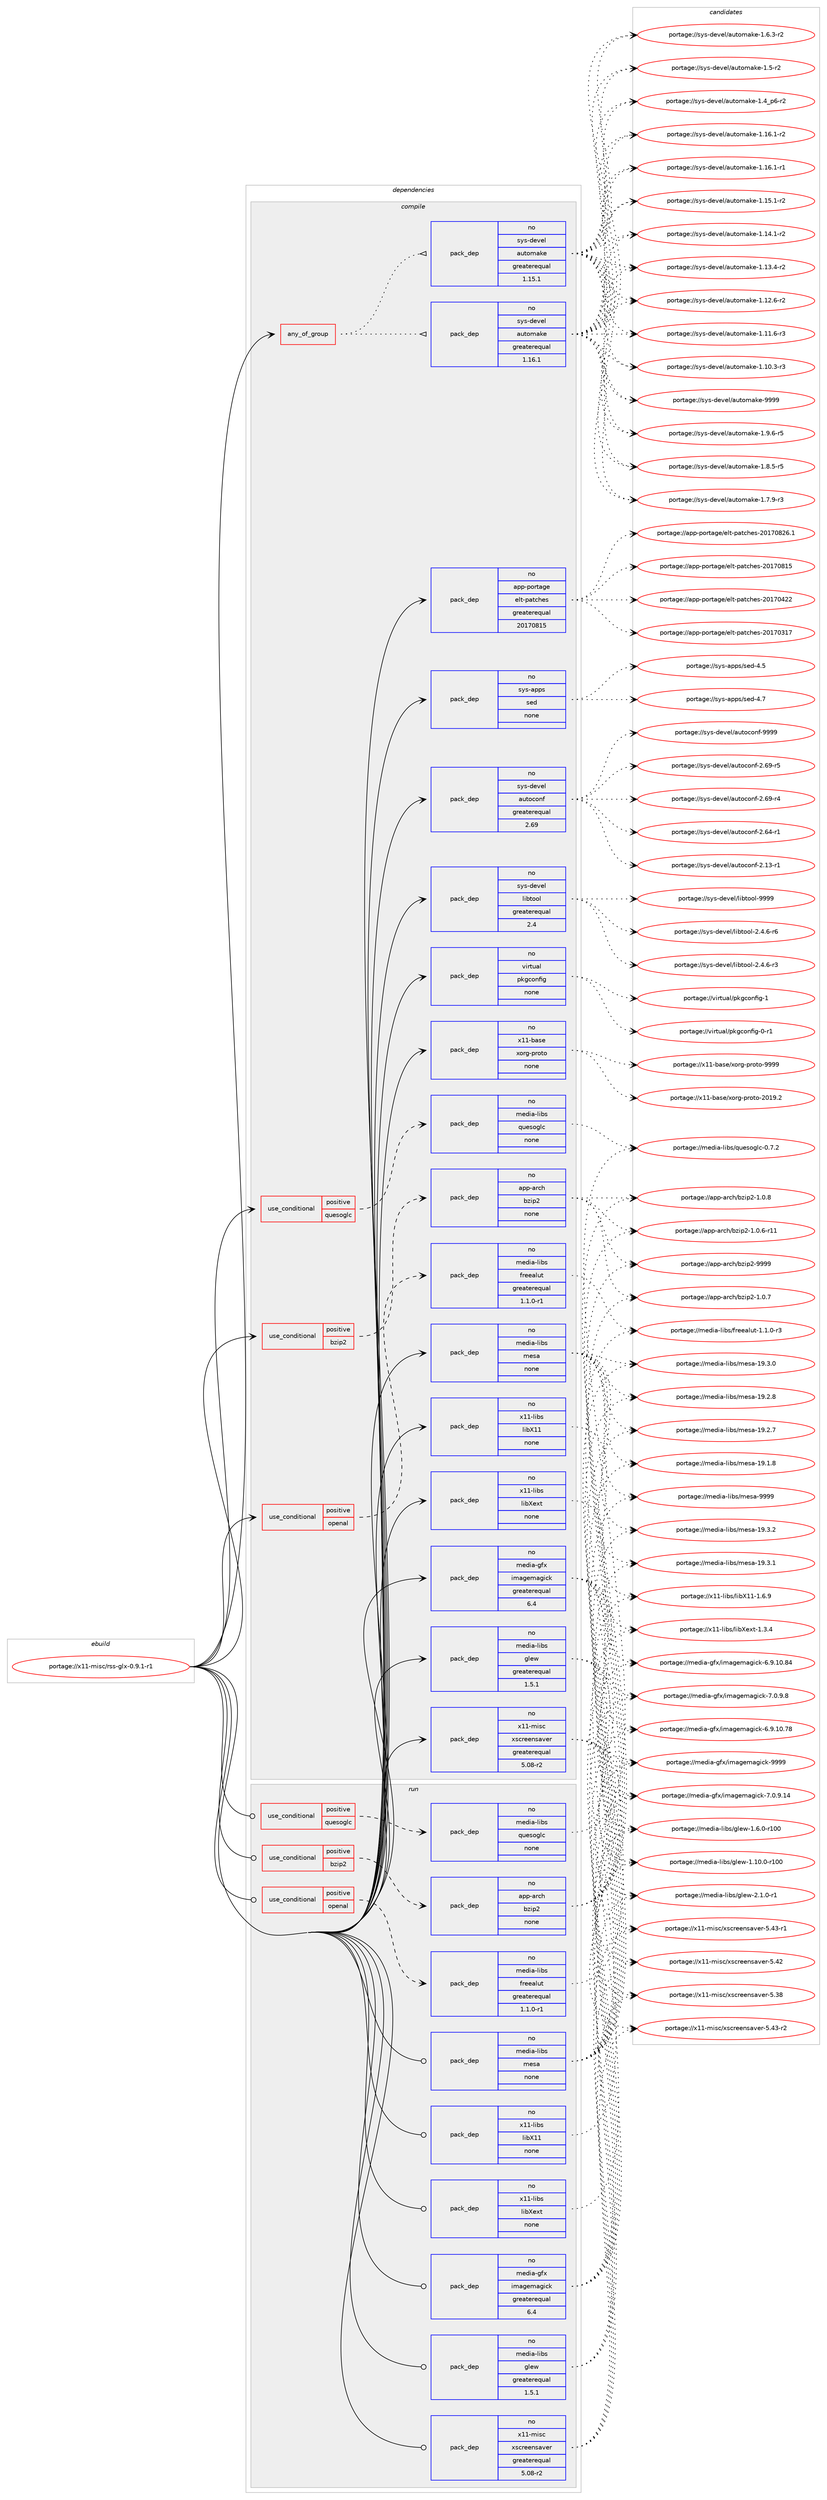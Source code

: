 digraph prolog {

# *************
# Graph options
# *************

newrank=true;
concentrate=true;
compound=true;
graph [rankdir=LR,fontname=Helvetica,fontsize=10,ranksep=1.5];#, ranksep=2.5, nodesep=0.2];
edge  [arrowhead=vee];
node  [fontname=Helvetica,fontsize=10];

# **********
# The ebuild
# **********

subgraph cluster_leftcol {
color=gray;
rank=same;
label=<<i>ebuild</i>>;
id [label="portage://x11-misc/rss-glx-0.9.1-r1", color=red, width=4, href="../x11-misc/rss-glx-0.9.1-r1.svg"];
}

# ****************
# The dependencies
# ****************

subgraph cluster_midcol {
color=gray;
label=<<i>dependencies</i>>;
subgraph cluster_compile {
fillcolor="#eeeeee";
style=filled;
label=<<i>compile</i>>;
subgraph any214 {
dependency13390 [label=<<TABLE BORDER="0" CELLBORDER="1" CELLSPACING="0" CELLPADDING="4"><TR><TD CELLPADDING="10">any_of_group</TD></TR></TABLE>>, shape=none, color=red];subgraph pack11210 {
dependency13391 [label=<<TABLE BORDER="0" CELLBORDER="1" CELLSPACING="0" CELLPADDING="4" WIDTH="220"><TR><TD ROWSPAN="6" CELLPADDING="30">pack_dep</TD></TR><TR><TD WIDTH="110">no</TD></TR><TR><TD>sys-devel</TD></TR><TR><TD>automake</TD></TR><TR><TD>greaterequal</TD></TR><TR><TD>1.16.1</TD></TR></TABLE>>, shape=none, color=blue];
}
dependency13390:e -> dependency13391:w [weight=20,style="dotted",arrowhead="oinv"];
subgraph pack11211 {
dependency13392 [label=<<TABLE BORDER="0" CELLBORDER="1" CELLSPACING="0" CELLPADDING="4" WIDTH="220"><TR><TD ROWSPAN="6" CELLPADDING="30">pack_dep</TD></TR><TR><TD WIDTH="110">no</TD></TR><TR><TD>sys-devel</TD></TR><TR><TD>automake</TD></TR><TR><TD>greaterequal</TD></TR><TR><TD>1.15.1</TD></TR></TABLE>>, shape=none, color=blue];
}
dependency13390:e -> dependency13392:w [weight=20,style="dotted",arrowhead="oinv"];
}
id:e -> dependency13390:w [weight=20,style="solid",arrowhead="vee"];
subgraph cond1956 {
dependency13393 [label=<<TABLE BORDER="0" CELLBORDER="1" CELLSPACING="0" CELLPADDING="4"><TR><TD ROWSPAN="3" CELLPADDING="10">use_conditional</TD></TR><TR><TD>positive</TD></TR><TR><TD>bzip2</TD></TR></TABLE>>, shape=none, color=red];
subgraph pack11212 {
dependency13394 [label=<<TABLE BORDER="0" CELLBORDER="1" CELLSPACING="0" CELLPADDING="4" WIDTH="220"><TR><TD ROWSPAN="6" CELLPADDING="30">pack_dep</TD></TR><TR><TD WIDTH="110">no</TD></TR><TR><TD>app-arch</TD></TR><TR><TD>bzip2</TD></TR><TR><TD>none</TD></TR><TR><TD></TD></TR></TABLE>>, shape=none, color=blue];
}
dependency13393:e -> dependency13394:w [weight=20,style="dashed",arrowhead="vee"];
}
id:e -> dependency13393:w [weight=20,style="solid",arrowhead="vee"];
subgraph cond1957 {
dependency13395 [label=<<TABLE BORDER="0" CELLBORDER="1" CELLSPACING="0" CELLPADDING="4"><TR><TD ROWSPAN="3" CELLPADDING="10">use_conditional</TD></TR><TR><TD>positive</TD></TR><TR><TD>openal</TD></TR></TABLE>>, shape=none, color=red];
subgraph pack11213 {
dependency13396 [label=<<TABLE BORDER="0" CELLBORDER="1" CELLSPACING="0" CELLPADDING="4" WIDTH="220"><TR><TD ROWSPAN="6" CELLPADDING="30">pack_dep</TD></TR><TR><TD WIDTH="110">no</TD></TR><TR><TD>media-libs</TD></TR><TR><TD>freealut</TD></TR><TR><TD>greaterequal</TD></TR><TR><TD>1.1.0-r1</TD></TR></TABLE>>, shape=none, color=blue];
}
dependency13395:e -> dependency13396:w [weight=20,style="dashed",arrowhead="vee"];
}
id:e -> dependency13395:w [weight=20,style="solid",arrowhead="vee"];
subgraph cond1958 {
dependency13397 [label=<<TABLE BORDER="0" CELLBORDER="1" CELLSPACING="0" CELLPADDING="4"><TR><TD ROWSPAN="3" CELLPADDING="10">use_conditional</TD></TR><TR><TD>positive</TD></TR><TR><TD>quesoglc</TD></TR></TABLE>>, shape=none, color=red];
subgraph pack11214 {
dependency13398 [label=<<TABLE BORDER="0" CELLBORDER="1" CELLSPACING="0" CELLPADDING="4" WIDTH="220"><TR><TD ROWSPAN="6" CELLPADDING="30">pack_dep</TD></TR><TR><TD WIDTH="110">no</TD></TR><TR><TD>media-libs</TD></TR><TR><TD>quesoglc</TD></TR><TR><TD>none</TD></TR><TR><TD></TD></TR></TABLE>>, shape=none, color=blue];
}
dependency13397:e -> dependency13398:w [weight=20,style="dashed",arrowhead="vee"];
}
id:e -> dependency13397:w [weight=20,style="solid",arrowhead="vee"];
subgraph pack11215 {
dependency13399 [label=<<TABLE BORDER="0" CELLBORDER="1" CELLSPACING="0" CELLPADDING="4" WIDTH="220"><TR><TD ROWSPAN="6" CELLPADDING="30">pack_dep</TD></TR><TR><TD WIDTH="110">no</TD></TR><TR><TD>app-portage</TD></TR><TR><TD>elt-patches</TD></TR><TR><TD>greaterequal</TD></TR><TR><TD>20170815</TD></TR></TABLE>>, shape=none, color=blue];
}
id:e -> dependency13399:w [weight=20,style="solid",arrowhead="vee"];
subgraph pack11216 {
dependency13400 [label=<<TABLE BORDER="0" CELLBORDER="1" CELLSPACING="0" CELLPADDING="4" WIDTH="220"><TR><TD ROWSPAN="6" CELLPADDING="30">pack_dep</TD></TR><TR><TD WIDTH="110">no</TD></TR><TR><TD>media-gfx</TD></TR><TR><TD>imagemagick</TD></TR><TR><TD>greaterequal</TD></TR><TR><TD>6.4</TD></TR></TABLE>>, shape=none, color=blue];
}
id:e -> dependency13400:w [weight=20,style="solid",arrowhead="vee"];
subgraph pack11217 {
dependency13401 [label=<<TABLE BORDER="0" CELLBORDER="1" CELLSPACING="0" CELLPADDING="4" WIDTH="220"><TR><TD ROWSPAN="6" CELLPADDING="30">pack_dep</TD></TR><TR><TD WIDTH="110">no</TD></TR><TR><TD>media-libs</TD></TR><TR><TD>glew</TD></TR><TR><TD>greaterequal</TD></TR><TR><TD>1.5.1</TD></TR></TABLE>>, shape=none, color=blue];
}
id:e -> dependency13401:w [weight=20,style="solid",arrowhead="vee"];
subgraph pack11218 {
dependency13402 [label=<<TABLE BORDER="0" CELLBORDER="1" CELLSPACING="0" CELLPADDING="4" WIDTH="220"><TR><TD ROWSPAN="6" CELLPADDING="30">pack_dep</TD></TR><TR><TD WIDTH="110">no</TD></TR><TR><TD>media-libs</TD></TR><TR><TD>mesa</TD></TR><TR><TD>none</TD></TR><TR><TD></TD></TR></TABLE>>, shape=none, color=blue];
}
id:e -> dependency13402:w [weight=20,style="solid",arrowhead="vee"];
subgraph pack11219 {
dependency13403 [label=<<TABLE BORDER="0" CELLBORDER="1" CELLSPACING="0" CELLPADDING="4" WIDTH="220"><TR><TD ROWSPAN="6" CELLPADDING="30">pack_dep</TD></TR><TR><TD WIDTH="110">no</TD></TR><TR><TD>sys-apps</TD></TR><TR><TD>sed</TD></TR><TR><TD>none</TD></TR><TR><TD></TD></TR></TABLE>>, shape=none, color=blue];
}
id:e -> dependency13403:w [weight=20,style="solid",arrowhead="vee"];
subgraph pack11220 {
dependency13404 [label=<<TABLE BORDER="0" CELLBORDER="1" CELLSPACING="0" CELLPADDING="4" WIDTH="220"><TR><TD ROWSPAN="6" CELLPADDING="30">pack_dep</TD></TR><TR><TD WIDTH="110">no</TD></TR><TR><TD>sys-devel</TD></TR><TR><TD>autoconf</TD></TR><TR><TD>greaterequal</TD></TR><TR><TD>2.69</TD></TR></TABLE>>, shape=none, color=blue];
}
id:e -> dependency13404:w [weight=20,style="solid",arrowhead="vee"];
subgraph pack11221 {
dependency13405 [label=<<TABLE BORDER="0" CELLBORDER="1" CELLSPACING="0" CELLPADDING="4" WIDTH="220"><TR><TD ROWSPAN="6" CELLPADDING="30">pack_dep</TD></TR><TR><TD WIDTH="110">no</TD></TR><TR><TD>sys-devel</TD></TR><TR><TD>libtool</TD></TR><TR><TD>greaterequal</TD></TR><TR><TD>2.4</TD></TR></TABLE>>, shape=none, color=blue];
}
id:e -> dependency13405:w [weight=20,style="solid",arrowhead="vee"];
subgraph pack11222 {
dependency13406 [label=<<TABLE BORDER="0" CELLBORDER="1" CELLSPACING="0" CELLPADDING="4" WIDTH="220"><TR><TD ROWSPAN="6" CELLPADDING="30">pack_dep</TD></TR><TR><TD WIDTH="110">no</TD></TR><TR><TD>virtual</TD></TR><TR><TD>pkgconfig</TD></TR><TR><TD>none</TD></TR><TR><TD></TD></TR></TABLE>>, shape=none, color=blue];
}
id:e -> dependency13406:w [weight=20,style="solid",arrowhead="vee"];
subgraph pack11223 {
dependency13407 [label=<<TABLE BORDER="0" CELLBORDER="1" CELLSPACING="0" CELLPADDING="4" WIDTH="220"><TR><TD ROWSPAN="6" CELLPADDING="30">pack_dep</TD></TR><TR><TD WIDTH="110">no</TD></TR><TR><TD>x11-base</TD></TR><TR><TD>xorg-proto</TD></TR><TR><TD>none</TD></TR><TR><TD></TD></TR></TABLE>>, shape=none, color=blue];
}
id:e -> dependency13407:w [weight=20,style="solid",arrowhead="vee"];
subgraph pack11224 {
dependency13408 [label=<<TABLE BORDER="0" CELLBORDER="1" CELLSPACING="0" CELLPADDING="4" WIDTH="220"><TR><TD ROWSPAN="6" CELLPADDING="30">pack_dep</TD></TR><TR><TD WIDTH="110">no</TD></TR><TR><TD>x11-libs</TD></TR><TR><TD>libX11</TD></TR><TR><TD>none</TD></TR><TR><TD></TD></TR></TABLE>>, shape=none, color=blue];
}
id:e -> dependency13408:w [weight=20,style="solid",arrowhead="vee"];
subgraph pack11225 {
dependency13409 [label=<<TABLE BORDER="0" CELLBORDER="1" CELLSPACING="0" CELLPADDING="4" WIDTH="220"><TR><TD ROWSPAN="6" CELLPADDING="30">pack_dep</TD></TR><TR><TD WIDTH="110">no</TD></TR><TR><TD>x11-libs</TD></TR><TR><TD>libXext</TD></TR><TR><TD>none</TD></TR><TR><TD></TD></TR></TABLE>>, shape=none, color=blue];
}
id:e -> dependency13409:w [weight=20,style="solid",arrowhead="vee"];
subgraph pack11226 {
dependency13410 [label=<<TABLE BORDER="0" CELLBORDER="1" CELLSPACING="0" CELLPADDING="4" WIDTH="220"><TR><TD ROWSPAN="6" CELLPADDING="30">pack_dep</TD></TR><TR><TD WIDTH="110">no</TD></TR><TR><TD>x11-misc</TD></TR><TR><TD>xscreensaver</TD></TR><TR><TD>greaterequal</TD></TR><TR><TD>5.08-r2</TD></TR></TABLE>>, shape=none, color=blue];
}
id:e -> dependency13410:w [weight=20,style="solid",arrowhead="vee"];
}
subgraph cluster_compileandrun {
fillcolor="#eeeeee";
style=filled;
label=<<i>compile and run</i>>;
}
subgraph cluster_run {
fillcolor="#eeeeee";
style=filled;
label=<<i>run</i>>;
subgraph cond1959 {
dependency13411 [label=<<TABLE BORDER="0" CELLBORDER="1" CELLSPACING="0" CELLPADDING="4"><TR><TD ROWSPAN="3" CELLPADDING="10">use_conditional</TD></TR><TR><TD>positive</TD></TR><TR><TD>bzip2</TD></TR></TABLE>>, shape=none, color=red];
subgraph pack11227 {
dependency13412 [label=<<TABLE BORDER="0" CELLBORDER="1" CELLSPACING="0" CELLPADDING="4" WIDTH="220"><TR><TD ROWSPAN="6" CELLPADDING="30">pack_dep</TD></TR><TR><TD WIDTH="110">no</TD></TR><TR><TD>app-arch</TD></TR><TR><TD>bzip2</TD></TR><TR><TD>none</TD></TR><TR><TD></TD></TR></TABLE>>, shape=none, color=blue];
}
dependency13411:e -> dependency13412:w [weight=20,style="dashed",arrowhead="vee"];
}
id:e -> dependency13411:w [weight=20,style="solid",arrowhead="odot"];
subgraph cond1960 {
dependency13413 [label=<<TABLE BORDER="0" CELLBORDER="1" CELLSPACING="0" CELLPADDING="4"><TR><TD ROWSPAN="3" CELLPADDING="10">use_conditional</TD></TR><TR><TD>positive</TD></TR><TR><TD>openal</TD></TR></TABLE>>, shape=none, color=red];
subgraph pack11228 {
dependency13414 [label=<<TABLE BORDER="0" CELLBORDER="1" CELLSPACING="0" CELLPADDING="4" WIDTH="220"><TR><TD ROWSPAN="6" CELLPADDING="30">pack_dep</TD></TR><TR><TD WIDTH="110">no</TD></TR><TR><TD>media-libs</TD></TR><TR><TD>freealut</TD></TR><TR><TD>greaterequal</TD></TR><TR><TD>1.1.0-r1</TD></TR></TABLE>>, shape=none, color=blue];
}
dependency13413:e -> dependency13414:w [weight=20,style="dashed",arrowhead="vee"];
}
id:e -> dependency13413:w [weight=20,style="solid",arrowhead="odot"];
subgraph cond1961 {
dependency13415 [label=<<TABLE BORDER="0" CELLBORDER="1" CELLSPACING="0" CELLPADDING="4"><TR><TD ROWSPAN="3" CELLPADDING="10">use_conditional</TD></TR><TR><TD>positive</TD></TR><TR><TD>quesoglc</TD></TR></TABLE>>, shape=none, color=red];
subgraph pack11229 {
dependency13416 [label=<<TABLE BORDER="0" CELLBORDER="1" CELLSPACING="0" CELLPADDING="4" WIDTH="220"><TR><TD ROWSPAN="6" CELLPADDING="30">pack_dep</TD></TR><TR><TD WIDTH="110">no</TD></TR><TR><TD>media-libs</TD></TR><TR><TD>quesoglc</TD></TR><TR><TD>none</TD></TR><TR><TD></TD></TR></TABLE>>, shape=none, color=blue];
}
dependency13415:e -> dependency13416:w [weight=20,style="dashed",arrowhead="vee"];
}
id:e -> dependency13415:w [weight=20,style="solid",arrowhead="odot"];
subgraph pack11230 {
dependency13417 [label=<<TABLE BORDER="0" CELLBORDER="1" CELLSPACING="0" CELLPADDING="4" WIDTH="220"><TR><TD ROWSPAN="6" CELLPADDING="30">pack_dep</TD></TR><TR><TD WIDTH="110">no</TD></TR><TR><TD>media-gfx</TD></TR><TR><TD>imagemagick</TD></TR><TR><TD>greaterequal</TD></TR><TR><TD>6.4</TD></TR></TABLE>>, shape=none, color=blue];
}
id:e -> dependency13417:w [weight=20,style="solid",arrowhead="odot"];
subgraph pack11231 {
dependency13418 [label=<<TABLE BORDER="0" CELLBORDER="1" CELLSPACING="0" CELLPADDING="4" WIDTH="220"><TR><TD ROWSPAN="6" CELLPADDING="30">pack_dep</TD></TR><TR><TD WIDTH="110">no</TD></TR><TR><TD>media-libs</TD></TR><TR><TD>glew</TD></TR><TR><TD>greaterequal</TD></TR><TR><TD>1.5.1</TD></TR></TABLE>>, shape=none, color=blue];
}
id:e -> dependency13418:w [weight=20,style="solid",arrowhead="odot"];
subgraph pack11232 {
dependency13419 [label=<<TABLE BORDER="0" CELLBORDER="1" CELLSPACING="0" CELLPADDING="4" WIDTH="220"><TR><TD ROWSPAN="6" CELLPADDING="30">pack_dep</TD></TR><TR><TD WIDTH="110">no</TD></TR><TR><TD>media-libs</TD></TR><TR><TD>mesa</TD></TR><TR><TD>none</TD></TR><TR><TD></TD></TR></TABLE>>, shape=none, color=blue];
}
id:e -> dependency13419:w [weight=20,style="solid",arrowhead="odot"];
subgraph pack11233 {
dependency13420 [label=<<TABLE BORDER="0" CELLBORDER="1" CELLSPACING="0" CELLPADDING="4" WIDTH="220"><TR><TD ROWSPAN="6" CELLPADDING="30">pack_dep</TD></TR><TR><TD WIDTH="110">no</TD></TR><TR><TD>x11-libs</TD></TR><TR><TD>libX11</TD></TR><TR><TD>none</TD></TR><TR><TD></TD></TR></TABLE>>, shape=none, color=blue];
}
id:e -> dependency13420:w [weight=20,style="solid",arrowhead="odot"];
subgraph pack11234 {
dependency13421 [label=<<TABLE BORDER="0" CELLBORDER="1" CELLSPACING="0" CELLPADDING="4" WIDTH="220"><TR><TD ROWSPAN="6" CELLPADDING="30">pack_dep</TD></TR><TR><TD WIDTH="110">no</TD></TR><TR><TD>x11-libs</TD></TR><TR><TD>libXext</TD></TR><TR><TD>none</TD></TR><TR><TD></TD></TR></TABLE>>, shape=none, color=blue];
}
id:e -> dependency13421:w [weight=20,style="solid",arrowhead="odot"];
subgraph pack11235 {
dependency13422 [label=<<TABLE BORDER="0" CELLBORDER="1" CELLSPACING="0" CELLPADDING="4" WIDTH="220"><TR><TD ROWSPAN="6" CELLPADDING="30">pack_dep</TD></TR><TR><TD WIDTH="110">no</TD></TR><TR><TD>x11-misc</TD></TR><TR><TD>xscreensaver</TD></TR><TR><TD>greaterequal</TD></TR><TR><TD>5.08-r2</TD></TR></TABLE>>, shape=none, color=blue];
}
id:e -> dependency13422:w [weight=20,style="solid",arrowhead="odot"];
}
}

# **************
# The candidates
# **************

subgraph cluster_choices {
rank=same;
color=gray;
label=<<i>candidates</i>>;

subgraph choice11210 {
color=black;
nodesep=1;
choice115121115451001011181011084797117116111109971071014557575757 [label="portage://sys-devel/automake-9999", color=red, width=4,href="../sys-devel/automake-9999.svg"];
choice115121115451001011181011084797117116111109971071014549465746544511453 [label="portage://sys-devel/automake-1.9.6-r5", color=red, width=4,href="../sys-devel/automake-1.9.6-r5.svg"];
choice115121115451001011181011084797117116111109971071014549465646534511453 [label="portage://sys-devel/automake-1.8.5-r5", color=red, width=4,href="../sys-devel/automake-1.8.5-r5.svg"];
choice115121115451001011181011084797117116111109971071014549465546574511451 [label="portage://sys-devel/automake-1.7.9-r3", color=red, width=4,href="../sys-devel/automake-1.7.9-r3.svg"];
choice115121115451001011181011084797117116111109971071014549465446514511450 [label="portage://sys-devel/automake-1.6.3-r2", color=red, width=4,href="../sys-devel/automake-1.6.3-r2.svg"];
choice11512111545100101118101108479711711611110997107101454946534511450 [label="portage://sys-devel/automake-1.5-r2", color=red, width=4,href="../sys-devel/automake-1.5-r2.svg"];
choice115121115451001011181011084797117116111109971071014549465295112544511450 [label="portage://sys-devel/automake-1.4_p6-r2", color=red, width=4,href="../sys-devel/automake-1.4_p6-r2.svg"];
choice11512111545100101118101108479711711611110997107101454946495446494511450 [label="portage://sys-devel/automake-1.16.1-r2", color=red, width=4,href="../sys-devel/automake-1.16.1-r2.svg"];
choice11512111545100101118101108479711711611110997107101454946495446494511449 [label="portage://sys-devel/automake-1.16.1-r1", color=red, width=4,href="../sys-devel/automake-1.16.1-r1.svg"];
choice11512111545100101118101108479711711611110997107101454946495346494511450 [label="portage://sys-devel/automake-1.15.1-r2", color=red, width=4,href="../sys-devel/automake-1.15.1-r2.svg"];
choice11512111545100101118101108479711711611110997107101454946495246494511450 [label="portage://sys-devel/automake-1.14.1-r2", color=red, width=4,href="../sys-devel/automake-1.14.1-r2.svg"];
choice11512111545100101118101108479711711611110997107101454946495146524511450 [label="portage://sys-devel/automake-1.13.4-r2", color=red, width=4,href="../sys-devel/automake-1.13.4-r2.svg"];
choice11512111545100101118101108479711711611110997107101454946495046544511450 [label="portage://sys-devel/automake-1.12.6-r2", color=red, width=4,href="../sys-devel/automake-1.12.6-r2.svg"];
choice11512111545100101118101108479711711611110997107101454946494946544511451 [label="portage://sys-devel/automake-1.11.6-r3", color=red, width=4,href="../sys-devel/automake-1.11.6-r3.svg"];
choice11512111545100101118101108479711711611110997107101454946494846514511451 [label="portage://sys-devel/automake-1.10.3-r3", color=red, width=4,href="../sys-devel/automake-1.10.3-r3.svg"];
dependency13391:e -> choice115121115451001011181011084797117116111109971071014557575757:w [style=dotted,weight="100"];
dependency13391:e -> choice115121115451001011181011084797117116111109971071014549465746544511453:w [style=dotted,weight="100"];
dependency13391:e -> choice115121115451001011181011084797117116111109971071014549465646534511453:w [style=dotted,weight="100"];
dependency13391:e -> choice115121115451001011181011084797117116111109971071014549465546574511451:w [style=dotted,weight="100"];
dependency13391:e -> choice115121115451001011181011084797117116111109971071014549465446514511450:w [style=dotted,weight="100"];
dependency13391:e -> choice11512111545100101118101108479711711611110997107101454946534511450:w [style=dotted,weight="100"];
dependency13391:e -> choice115121115451001011181011084797117116111109971071014549465295112544511450:w [style=dotted,weight="100"];
dependency13391:e -> choice11512111545100101118101108479711711611110997107101454946495446494511450:w [style=dotted,weight="100"];
dependency13391:e -> choice11512111545100101118101108479711711611110997107101454946495446494511449:w [style=dotted,weight="100"];
dependency13391:e -> choice11512111545100101118101108479711711611110997107101454946495346494511450:w [style=dotted,weight="100"];
dependency13391:e -> choice11512111545100101118101108479711711611110997107101454946495246494511450:w [style=dotted,weight="100"];
dependency13391:e -> choice11512111545100101118101108479711711611110997107101454946495146524511450:w [style=dotted,weight="100"];
dependency13391:e -> choice11512111545100101118101108479711711611110997107101454946495046544511450:w [style=dotted,weight="100"];
dependency13391:e -> choice11512111545100101118101108479711711611110997107101454946494946544511451:w [style=dotted,weight="100"];
dependency13391:e -> choice11512111545100101118101108479711711611110997107101454946494846514511451:w [style=dotted,weight="100"];
}
subgraph choice11211 {
color=black;
nodesep=1;
choice115121115451001011181011084797117116111109971071014557575757 [label="portage://sys-devel/automake-9999", color=red, width=4,href="../sys-devel/automake-9999.svg"];
choice115121115451001011181011084797117116111109971071014549465746544511453 [label="portage://sys-devel/automake-1.9.6-r5", color=red, width=4,href="../sys-devel/automake-1.9.6-r5.svg"];
choice115121115451001011181011084797117116111109971071014549465646534511453 [label="portage://sys-devel/automake-1.8.5-r5", color=red, width=4,href="../sys-devel/automake-1.8.5-r5.svg"];
choice115121115451001011181011084797117116111109971071014549465546574511451 [label="portage://sys-devel/automake-1.7.9-r3", color=red, width=4,href="../sys-devel/automake-1.7.9-r3.svg"];
choice115121115451001011181011084797117116111109971071014549465446514511450 [label="portage://sys-devel/automake-1.6.3-r2", color=red, width=4,href="../sys-devel/automake-1.6.3-r2.svg"];
choice11512111545100101118101108479711711611110997107101454946534511450 [label="portage://sys-devel/automake-1.5-r2", color=red, width=4,href="../sys-devel/automake-1.5-r2.svg"];
choice115121115451001011181011084797117116111109971071014549465295112544511450 [label="portage://sys-devel/automake-1.4_p6-r2", color=red, width=4,href="../sys-devel/automake-1.4_p6-r2.svg"];
choice11512111545100101118101108479711711611110997107101454946495446494511450 [label="portage://sys-devel/automake-1.16.1-r2", color=red, width=4,href="../sys-devel/automake-1.16.1-r2.svg"];
choice11512111545100101118101108479711711611110997107101454946495446494511449 [label="portage://sys-devel/automake-1.16.1-r1", color=red, width=4,href="../sys-devel/automake-1.16.1-r1.svg"];
choice11512111545100101118101108479711711611110997107101454946495346494511450 [label="portage://sys-devel/automake-1.15.1-r2", color=red, width=4,href="../sys-devel/automake-1.15.1-r2.svg"];
choice11512111545100101118101108479711711611110997107101454946495246494511450 [label="portage://sys-devel/automake-1.14.1-r2", color=red, width=4,href="../sys-devel/automake-1.14.1-r2.svg"];
choice11512111545100101118101108479711711611110997107101454946495146524511450 [label="portage://sys-devel/automake-1.13.4-r2", color=red, width=4,href="../sys-devel/automake-1.13.4-r2.svg"];
choice11512111545100101118101108479711711611110997107101454946495046544511450 [label="portage://sys-devel/automake-1.12.6-r2", color=red, width=4,href="../sys-devel/automake-1.12.6-r2.svg"];
choice11512111545100101118101108479711711611110997107101454946494946544511451 [label="portage://sys-devel/automake-1.11.6-r3", color=red, width=4,href="../sys-devel/automake-1.11.6-r3.svg"];
choice11512111545100101118101108479711711611110997107101454946494846514511451 [label="portage://sys-devel/automake-1.10.3-r3", color=red, width=4,href="../sys-devel/automake-1.10.3-r3.svg"];
dependency13392:e -> choice115121115451001011181011084797117116111109971071014557575757:w [style=dotted,weight="100"];
dependency13392:e -> choice115121115451001011181011084797117116111109971071014549465746544511453:w [style=dotted,weight="100"];
dependency13392:e -> choice115121115451001011181011084797117116111109971071014549465646534511453:w [style=dotted,weight="100"];
dependency13392:e -> choice115121115451001011181011084797117116111109971071014549465546574511451:w [style=dotted,weight="100"];
dependency13392:e -> choice115121115451001011181011084797117116111109971071014549465446514511450:w [style=dotted,weight="100"];
dependency13392:e -> choice11512111545100101118101108479711711611110997107101454946534511450:w [style=dotted,weight="100"];
dependency13392:e -> choice115121115451001011181011084797117116111109971071014549465295112544511450:w [style=dotted,weight="100"];
dependency13392:e -> choice11512111545100101118101108479711711611110997107101454946495446494511450:w [style=dotted,weight="100"];
dependency13392:e -> choice11512111545100101118101108479711711611110997107101454946495446494511449:w [style=dotted,weight="100"];
dependency13392:e -> choice11512111545100101118101108479711711611110997107101454946495346494511450:w [style=dotted,weight="100"];
dependency13392:e -> choice11512111545100101118101108479711711611110997107101454946495246494511450:w [style=dotted,weight="100"];
dependency13392:e -> choice11512111545100101118101108479711711611110997107101454946495146524511450:w [style=dotted,weight="100"];
dependency13392:e -> choice11512111545100101118101108479711711611110997107101454946495046544511450:w [style=dotted,weight="100"];
dependency13392:e -> choice11512111545100101118101108479711711611110997107101454946494946544511451:w [style=dotted,weight="100"];
dependency13392:e -> choice11512111545100101118101108479711711611110997107101454946494846514511451:w [style=dotted,weight="100"];
}
subgraph choice11212 {
color=black;
nodesep=1;
choice971121124597114991044798122105112504557575757 [label="portage://app-arch/bzip2-9999", color=red, width=4,href="../app-arch/bzip2-9999.svg"];
choice97112112459711499104479812210511250454946484656 [label="portage://app-arch/bzip2-1.0.8", color=red, width=4,href="../app-arch/bzip2-1.0.8.svg"];
choice97112112459711499104479812210511250454946484655 [label="portage://app-arch/bzip2-1.0.7", color=red, width=4,href="../app-arch/bzip2-1.0.7.svg"];
choice97112112459711499104479812210511250454946484654451144949 [label="portage://app-arch/bzip2-1.0.6-r11", color=red, width=4,href="../app-arch/bzip2-1.0.6-r11.svg"];
dependency13394:e -> choice971121124597114991044798122105112504557575757:w [style=dotted,weight="100"];
dependency13394:e -> choice97112112459711499104479812210511250454946484656:w [style=dotted,weight="100"];
dependency13394:e -> choice97112112459711499104479812210511250454946484655:w [style=dotted,weight="100"];
dependency13394:e -> choice97112112459711499104479812210511250454946484654451144949:w [style=dotted,weight="100"];
}
subgraph choice11213 {
color=black;
nodesep=1;
choice10910110010597451081059811547102114101101971081171164549464946484511451 [label="portage://media-libs/freealut-1.1.0-r3", color=red, width=4,href="../media-libs/freealut-1.1.0-r3.svg"];
dependency13396:e -> choice10910110010597451081059811547102114101101971081171164549464946484511451:w [style=dotted,weight="100"];
}
subgraph choice11214 {
color=black;
nodesep=1;
choice1091011001059745108105981154711311710111511110310899454846554650 [label="portage://media-libs/quesoglc-0.7.2", color=red, width=4,href="../media-libs/quesoglc-0.7.2.svg"];
dependency13398:e -> choice1091011001059745108105981154711311710111511110310899454846554650:w [style=dotted,weight="100"];
}
subgraph choice11215 {
color=black;
nodesep=1;
choice971121124511211111411697103101471011081164511297116991041011154550484955485650544649 [label="portage://app-portage/elt-patches-20170826.1", color=red, width=4,href="../app-portage/elt-patches-20170826.1.svg"];
choice97112112451121111141169710310147101108116451129711699104101115455048495548564953 [label="portage://app-portage/elt-patches-20170815", color=red, width=4,href="../app-portage/elt-patches-20170815.svg"];
choice97112112451121111141169710310147101108116451129711699104101115455048495548525050 [label="portage://app-portage/elt-patches-20170422", color=red, width=4,href="../app-portage/elt-patches-20170422.svg"];
choice97112112451121111141169710310147101108116451129711699104101115455048495548514955 [label="portage://app-portage/elt-patches-20170317", color=red, width=4,href="../app-portage/elt-patches-20170317.svg"];
dependency13399:e -> choice971121124511211111411697103101471011081164511297116991041011154550484955485650544649:w [style=dotted,weight="100"];
dependency13399:e -> choice97112112451121111141169710310147101108116451129711699104101115455048495548564953:w [style=dotted,weight="100"];
dependency13399:e -> choice97112112451121111141169710310147101108116451129711699104101115455048495548525050:w [style=dotted,weight="100"];
dependency13399:e -> choice97112112451121111141169710310147101108116451129711699104101115455048495548514955:w [style=dotted,weight="100"];
}
subgraph choice11216 {
color=black;
nodesep=1;
choice1091011001059745103102120471051099710310110997103105991074557575757 [label="portage://media-gfx/imagemagick-9999", color=red, width=4,href="../media-gfx/imagemagick-9999.svg"];
choice1091011001059745103102120471051099710310110997103105991074555464846574656 [label="portage://media-gfx/imagemagick-7.0.9.8", color=red, width=4,href="../media-gfx/imagemagick-7.0.9.8.svg"];
choice109101100105974510310212047105109971031011099710310599107455546484657464952 [label="portage://media-gfx/imagemagick-7.0.9.14", color=red, width=4,href="../media-gfx/imagemagick-7.0.9.14.svg"];
choice10910110010597451031021204710510997103101109971031059910745544657464948465652 [label="portage://media-gfx/imagemagick-6.9.10.84", color=red, width=4,href="../media-gfx/imagemagick-6.9.10.84.svg"];
choice10910110010597451031021204710510997103101109971031059910745544657464948465556 [label="portage://media-gfx/imagemagick-6.9.10.78", color=red, width=4,href="../media-gfx/imagemagick-6.9.10.78.svg"];
dependency13400:e -> choice1091011001059745103102120471051099710310110997103105991074557575757:w [style=dotted,weight="100"];
dependency13400:e -> choice1091011001059745103102120471051099710310110997103105991074555464846574656:w [style=dotted,weight="100"];
dependency13400:e -> choice109101100105974510310212047105109971031011099710310599107455546484657464952:w [style=dotted,weight="100"];
dependency13400:e -> choice10910110010597451031021204710510997103101109971031059910745544657464948465652:w [style=dotted,weight="100"];
dependency13400:e -> choice10910110010597451031021204710510997103101109971031059910745544657464948465556:w [style=dotted,weight="100"];
}
subgraph choice11217 {
color=black;
nodesep=1;
choice109101100105974510810598115471031081011194550464946484511449 [label="portage://media-libs/glew-2.1.0-r1", color=red, width=4,href="../media-libs/glew-2.1.0-r1.svg"];
choice1091011001059745108105981154710310810111945494654464845114494848 [label="portage://media-libs/glew-1.6.0-r100", color=red, width=4,href="../media-libs/glew-1.6.0-r100.svg"];
choice109101100105974510810598115471031081011194549464948464845114494848 [label="portage://media-libs/glew-1.10.0-r100", color=red, width=4,href="../media-libs/glew-1.10.0-r100.svg"];
dependency13401:e -> choice109101100105974510810598115471031081011194550464946484511449:w [style=dotted,weight="100"];
dependency13401:e -> choice1091011001059745108105981154710310810111945494654464845114494848:w [style=dotted,weight="100"];
dependency13401:e -> choice109101100105974510810598115471031081011194549464948464845114494848:w [style=dotted,weight="100"];
}
subgraph choice11218 {
color=black;
nodesep=1;
choice10910110010597451081059811547109101115974557575757 [label="portage://media-libs/mesa-9999", color=red, width=4,href="../media-libs/mesa-9999.svg"];
choice109101100105974510810598115471091011159745495746514650 [label="portage://media-libs/mesa-19.3.2", color=red, width=4,href="../media-libs/mesa-19.3.2.svg"];
choice109101100105974510810598115471091011159745495746514649 [label="portage://media-libs/mesa-19.3.1", color=red, width=4,href="../media-libs/mesa-19.3.1.svg"];
choice109101100105974510810598115471091011159745495746514648 [label="portage://media-libs/mesa-19.3.0", color=red, width=4,href="../media-libs/mesa-19.3.0.svg"];
choice109101100105974510810598115471091011159745495746504656 [label="portage://media-libs/mesa-19.2.8", color=red, width=4,href="../media-libs/mesa-19.2.8.svg"];
choice109101100105974510810598115471091011159745495746504655 [label="portage://media-libs/mesa-19.2.7", color=red, width=4,href="../media-libs/mesa-19.2.7.svg"];
choice109101100105974510810598115471091011159745495746494656 [label="portage://media-libs/mesa-19.1.8", color=red, width=4,href="../media-libs/mesa-19.1.8.svg"];
dependency13402:e -> choice10910110010597451081059811547109101115974557575757:w [style=dotted,weight="100"];
dependency13402:e -> choice109101100105974510810598115471091011159745495746514650:w [style=dotted,weight="100"];
dependency13402:e -> choice109101100105974510810598115471091011159745495746514649:w [style=dotted,weight="100"];
dependency13402:e -> choice109101100105974510810598115471091011159745495746514648:w [style=dotted,weight="100"];
dependency13402:e -> choice109101100105974510810598115471091011159745495746504656:w [style=dotted,weight="100"];
dependency13402:e -> choice109101100105974510810598115471091011159745495746504655:w [style=dotted,weight="100"];
dependency13402:e -> choice109101100105974510810598115471091011159745495746494656:w [style=dotted,weight="100"];
}
subgraph choice11219 {
color=black;
nodesep=1;
choice11512111545971121121154711510110045524655 [label="portage://sys-apps/sed-4.7", color=red, width=4,href="../sys-apps/sed-4.7.svg"];
choice11512111545971121121154711510110045524653 [label="portage://sys-apps/sed-4.5", color=red, width=4,href="../sys-apps/sed-4.5.svg"];
dependency13403:e -> choice11512111545971121121154711510110045524655:w [style=dotted,weight="100"];
dependency13403:e -> choice11512111545971121121154711510110045524653:w [style=dotted,weight="100"];
}
subgraph choice11220 {
color=black;
nodesep=1;
choice115121115451001011181011084797117116111991111101024557575757 [label="portage://sys-devel/autoconf-9999", color=red, width=4,href="../sys-devel/autoconf-9999.svg"];
choice1151211154510010111810110847971171161119911111010245504654574511453 [label="portage://sys-devel/autoconf-2.69-r5", color=red, width=4,href="../sys-devel/autoconf-2.69-r5.svg"];
choice1151211154510010111810110847971171161119911111010245504654574511452 [label="portage://sys-devel/autoconf-2.69-r4", color=red, width=4,href="../sys-devel/autoconf-2.69-r4.svg"];
choice1151211154510010111810110847971171161119911111010245504654524511449 [label="portage://sys-devel/autoconf-2.64-r1", color=red, width=4,href="../sys-devel/autoconf-2.64-r1.svg"];
choice1151211154510010111810110847971171161119911111010245504649514511449 [label="portage://sys-devel/autoconf-2.13-r1", color=red, width=4,href="../sys-devel/autoconf-2.13-r1.svg"];
dependency13404:e -> choice115121115451001011181011084797117116111991111101024557575757:w [style=dotted,weight="100"];
dependency13404:e -> choice1151211154510010111810110847971171161119911111010245504654574511453:w [style=dotted,weight="100"];
dependency13404:e -> choice1151211154510010111810110847971171161119911111010245504654574511452:w [style=dotted,weight="100"];
dependency13404:e -> choice1151211154510010111810110847971171161119911111010245504654524511449:w [style=dotted,weight="100"];
dependency13404:e -> choice1151211154510010111810110847971171161119911111010245504649514511449:w [style=dotted,weight="100"];
}
subgraph choice11221 {
color=black;
nodesep=1;
choice1151211154510010111810110847108105981161111111084557575757 [label="portage://sys-devel/libtool-9999", color=red, width=4,href="../sys-devel/libtool-9999.svg"];
choice1151211154510010111810110847108105981161111111084550465246544511454 [label="portage://sys-devel/libtool-2.4.6-r6", color=red, width=4,href="../sys-devel/libtool-2.4.6-r6.svg"];
choice1151211154510010111810110847108105981161111111084550465246544511451 [label="portage://sys-devel/libtool-2.4.6-r3", color=red, width=4,href="../sys-devel/libtool-2.4.6-r3.svg"];
dependency13405:e -> choice1151211154510010111810110847108105981161111111084557575757:w [style=dotted,weight="100"];
dependency13405:e -> choice1151211154510010111810110847108105981161111111084550465246544511454:w [style=dotted,weight="100"];
dependency13405:e -> choice1151211154510010111810110847108105981161111111084550465246544511451:w [style=dotted,weight="100"];
}
subgraph choice11222 {
color=black;
nodesep=1;
choice1181051141161179710847112107103991111101021051034549 [label="portage://virtual/pkgconfig-1", color=red, width=4,href="../virtual/pkgconfig-1.svg"];
choice11810511411611797108471121071039911111010210510345484511449 [label="portage://virtual/pkgconfig-0-r1", color=red, width=4,href="../virtual/pkgconfig-0-r1.svg"];
dependency13406:e -> choice1181051141161179710847112107103991111101021051034549:w [style=dotted,weight="100"];
dependency13406:e -> choice11810511411611797108471121071039911111010210510345484511449:w [style=dotted,weight="100"];
}
subgraph choice11223 {
color=black;
nodesep=1;
choice120494945989711510147120111114103451121141111161114557575757 [label="portage://x11-base/xorg-proto-9999", color=red, width=4,href="../x11-base/xorg-proto-9999.svg"];
choice1204949459897115101471201111141034511211411111611145504849574650 [label="portage://x11-base/xorg-proto-2019.2", color=red, width=4,href="../x11-base/xorg-proto-2019.2.svg"];
dependency13407:e -> choice120494945989711510147120111114103451121141111161114557575757:w [style=dotted,weight="100"];
dependency13407:e -> choice1204949459897115101471201111141034511211411111611145504849574650:w [style=dotted,weight="100"];
}
subgraph choice11224 {
color=black;
nodesep=1;
choice120494945108105981154710810598884949454946544657 [label="portage://x11-libs/libX11-1.6.9", color=red, width=4,href="../x11-libs/libX11-1.6.9.svg"];
dependency13408:e -> choice120494945108105981154710810598884949454946544657:w [style=dotted,weight="100"];
}
subgraph choice11225 {
color=black;
nodesep=1;
choice12049494510810598115471081059888101120116454946514652 [label="portage://x11-libs/libXext-1.3.4", color=red, width=4,href="../x11-libs/libXext-1.3.4.svg"];
dependency13409:e -> choice12049494510810598115471081059888101120116454946514652:w [style=dotted,weight="100"];
}
subgraph choice11226 {
color=black;
nodesep=1;
choice1204949451091051159947120115991141011011101159711810111445534652514511450 [label="portage://x11-misc/xscreensaver-5.43-r2", color=red, width=4,href="../x11-misc/xscreensaver-5.43-r2.svg"];
choice1204949451091051159947120115991141011011101159711810111445534652514511449 [label="portage://x11-misc/xscreensaver-5.43-r1", color=red, width=4,href="../x11-misc/xscreensaver-5.43-r1.svg"];
choice120494945109105115994712011599114101101110115971181011144553465250 [label="portage://x11-misc/xscreensaver-5.42", color=red, width=4,href="../x11-misc/xscreensaver-5.42.svg"];
choice120494945109105115994712011599114101101110115971181011144553465156 [label="portage://x11-misc/xscreensaver-5.38", color=red, width=4,href="../x11-misc/xscreensaver-5.38.svg"];
dependency13410:e -> choice1204949451091051159947120115991141011011101159711810111445534652514511450:w [style=dotted,weight="100"];
dependency13410:e -> choice1204949451091051159947120115991141011011101159711810111445534652514511449:w [style=dotted,weight="100"];
dependency13410:e -> choice120494945109105115994712011599114101101110115971181011144553465250:w [style=dotted,weight="100"];
dependency13410:e -> choice120494945109105115994712011599114101101110115971181011144553465156:w [style=dotted,weight="100"];
}
subgraph choice11227 {
color=black;
nodesep=1;
choice971121124597114991044798122105112504557575757 [label="portage://app-arch/bzip2-9999", color=red, width=4,href="../app-arch/bzip2-9999.svg"];
choice97112112459711499104479812210511250454946484656 [label="portage://app-arch/bzip2-1.0.8", color=red, width=4,href="../app-arch/bzip2-1.0.8.svg"];
choice97112112459711499104479812210511250454946484655 [label="portage://app-arch/bzip2-1.0.7", color=red, width=4,href="../app-arch/bzip2-1.0.7.svg"];
choice97112112459711499104479812210511250454946484654451144949 [label="portage://app-arch/bzip2-1.0.6-r11", color=red, width=4,href="../app-arch/bzip2-1.0.6-r11.svg"];
dependency13412:e -> choice971121124597114991044798122105112504557575757:w [style=dotted,weight="100"];
dependency13412:e -> choice97112112459711499104479812210511250454946484656:w [style=dotted,weight="100"];
dependency13412:e -> choice97112112459711499104479812210511250454946484655:w [style=dotted,weight="100"];
dependency13412:e -> choice97112112459711499104479812210511250454946484654451144949:w [style=dotted,weight="100"];
}
subgraph choice11228 {
color=black;
nodesep=1;
choice10910110010597451081059811547102114101101971081171164549464946484511451 [label="portage://media-libs/freealut-1.1.0-r3", color=red, width=4,href="../media-libs/freealut-1.1.0-r3.svg"];
dependency13414:e -> choice10910110010597451081059811547102114101101971081171164549464946484511451:w [style=dotted,weight="100"];
}
subgraph choice11229 {
color=black;
nodesep=1;
choice1091011001059745108105981154711311710111511110310899454846554650 [label="portage://media-libs/quesoglc-0.7.2", color=red, width=4,href="../media-libs/quesoglc-0.7.2.svg"];
dependency13416:e -> choice1091011001059745108105981154711311710111511110310899454846554650:w [style=dotted,weight="100"];
}
subgraph choice11230 {
color=black;
nodesep=1;
choice1091011001059745103102120471051099710310110997103105991074557575757 [label="portage://media-gfx/imagemagick-9999", color=red, width=4,href="../media-gfx/imagemagick-9999.svg"];
choice1091011001059745103102120471051099710310110997103105991074555464846574656 [label="portage://media-gfx/imagemagick-7.0.9.8", color=red, width=4,href="../media-gfx/imagemagick-7.0.9.8.svg"];
choice109101100105974510310212047105109971031011099710310599107455546484657464952 [label="portage://media-gfx/imagemagick-7.0.9.14", color=red, width=4,href="../media-gfx/imagemagick-7.0.9.14.svg"];
choice10910110010597451031021204710510997103101109971031059910745544657464948465652 [label="portage://media-gfx/imagemagick-6.9.10.84", color=red, width=4,href="../media-gfx/imagemagick-6.9.10.84.svg"];
choice10910110010597451031021204710510997103101109971031059910745544657464948465556 [label="portage://media-gfx/imagemagick-6.9.10.78", color=red, width=4,href="../media-gfx/imagemagick-6.9.10.78.svg"];
dependency13417:e -> choice1091011001059745103102120471051099710310110997103105991074557575757:w [style=dotted,weight="100"];
dependency13417:e -> choice1091011001059745103102120471051099710310110997103105991074555464846574656:w [style=dotted,weight="100"];
dependency13417:e -> choice109101100105974510310212047105109971031011099710310599107455546484657464952:w [style=dotted,weight="100"];
dependency13417:e -> choice10910110010597451031021204710510997103101109971031059910745544657464948465652:w [style=dotted,weight="100"];
dependency13417:e -> choice10910110010597451031021204710510997103101109971031059910745544657464948465556:w [style=dotted,weight="100"];
}
subgraph choice11231 {
color=black;
nodesep=1;
choice109101100105974510810598115471031081011194550464946484511449 [label="portage://media-libs/glew-2.1.0-r1", color=red, width=4,href="../media-libs/glew-2.1.0-r1.svg"];
choice1091011001059745108105981154710310810111945494654464845114494848 [label="portage://media-libs/glew-1.6.0-r100", color=red, width=4,href="../media-libs/glew-1.6.0-r100.svg"];
choice109101100105974510810598115471031081011194549464948464845114494848 [label="portage://media-libs/glew-1.10.0-r100", color=red, width=4,href="../media-libs/glew-1.10.0-r100.svg"];
dependency13418:e -> choice109101100105974510810598115471031081011194550464946484511449:w [style=dotted,weight="100"];
dependency13418:e -> choice1091011001059745108105981154710310810111945494654464845114494848:w [style=dotted,weight="100"];
dependency13418:e -> choice109101100105974510810598115471031081011194549464948464845114494848:w [style=dotted,weight="100"];
}
subgraph choice11232 {
color=black;
nodesep=1;
choice10910110010597451081059811547109101115974557575757 [label="portage://media-libs/mesa-9999", color=red, width=4,href="../media-libs/mesa-9999.svg"];
choice109101100105974510810598115471091011159745495746514650 [label="portage://media-libs/mesa-19.3.2", color=red, width=4,href="../media-libs/mesa-19.3.2.svg"];
choice109101100105974510810598115471091011159745495746514649 [label="portage://media-libs/mesa-19.3.1", color=red, width=4,href="../media-libs/mesa-19.3.1.svg"];
choice109101100105974510810598115471091011159745495746514648 [label="portage://media-libs/mesa-19.3.0", color=red, width=4,href="../media-libs/mesa-19.3.0.svg"];
choice109101100105974510810598115471091011159745495746504656 [label="portage://media-libs/mesa-19.2.8", color=red, width=4,href="../media-libs/mesa-19.2.8.svg"];
choice109101100105974510810598115471091011159745495746504655 [label="portage://media-libs/mesa-19.2.7", color=red, width=4,href="../media-libs/mesa-19.2.7.svg"];
choice109101100105974510810598115471091011159745495746494656 [label="portage://media-libs/mesa-19.1.8", color=red, width=4,href="../media-libs/mesa-19.1.8.svg"];
dependency13419:e -> choice10910110010597451081059811547109101115974557575757:w [style=dotted,weight="100"];
dependency13419:e -> choice109101100105974510810598115471091011159745495746514650:w [style=dotted,weight="100"];
dependency13419:e -> choice109101100105974510810598115471091011159745495746514649:w [style=dotted,weight="100"];
dependency13419:e -> choice109101100105974510810598115471091011159745495746514648:w [style=dotted,weight="100"];
dependency13419:e -> choice109101100105974510810598115471091011159745495746504656:w [style=dotted,weight="100"];
dependency13419:e -> choice109101100105974510810598115471091011159745495746504655:w [style=dotted,weight="100"];
dependency13419:e -> choice109101100105974510810598115471091011159745495746494656:w [style=dotted,weight="100"];
}
subgraph choice11233 {
color=black;
nodesep=1;
choice120494945108105981154710810598884949454946544657 [label="portage://x11-libs/libX11-1.6.9", color=red, width=4,href="../x11-libs/libX11-1.6.9.svg"];
dependency13420:e -> choice120494945108105981154710810598884949454946544657:w [style=dotted,weight="100"];
}
subgraph choice11234 {
color=black;
nodesep=1;
choice12049494510810598115471081059888101120116454946514652 [label="portage://x11-libs/libXext-1.3.4", color=red, width=4,href="../x11-libs/libXext-1.3.4.svg"];
dependency13421:e -> choice12049494510810598115471081059888101120116454946514652:w [style=dotted,weight="100"];
}
subgraph choice11235 {
color=black;
nodesep=1;
choice1204949451091051159947120115991141011011101159711810111445534652514511450 [label="portage://x11-misc/xscreensaver-5.43-r2", color=red, width=4,href="../x11-misc/xscreensaver-5.43-r2.svg"];
choice1204949451091051159947120115991141011011101159711810111445534652514511449 [label="portage://x11-misc/xscreensaver-5.43-r1", color=red, width=4,href="../x11-misc/xscreensaver-5.43-r1.svg"];
choice120494945109105115994712011599114101101110115971181011144553465250 [label="portage://x11-misc/xscreensaver-5.42", color=red, width=4,href="../x11-misc/xscreensaver-5.42.svg"];
choice120494945109105115994712011599114101101110115971181011144553465156 [label="portage://x11-misc/xscreensaver-5.38", color=red, width=4,href="../x11-misc/xscreensaver-5.38.svg"];
dependency13422:e -> choice1204949451091051159947120115991141011011101159711810111445534652514511450:w [style=dotted,weight="100"];
dependency13422:e -> choice1204949451091051159947120115991141011011101159711810111445534652514511449:w [style=dotted,weight="100"];
dependency13422:e -> choice120494945109105115994712011599114101101110115971181011144553465250:w [style=dotted,weight="100"];
dependency13422:e -> choice120494945109105115994712011599114101101110115971181011144553465156:w [style=dotted,weight="100"];
}
}

}
